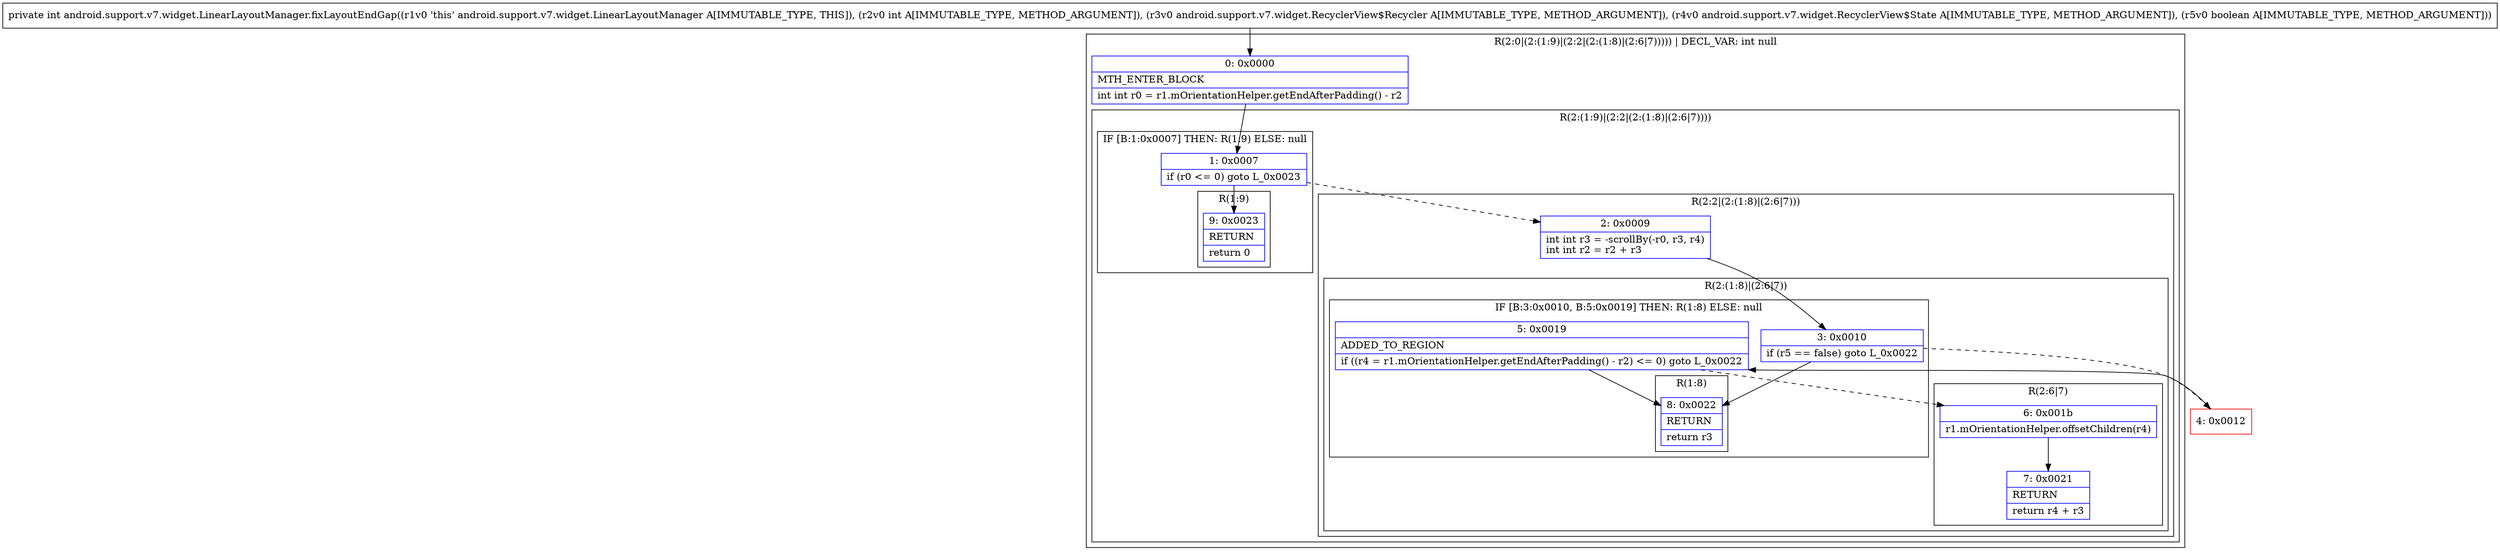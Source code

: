 digraph "CFG forandroid.support.v7.widget.LinearLayoutManager.fixLayoutEndGap(ILandroid\/support\/v7\/widget\/RecyclerView$Recycler;Landroid\/support\/v7\/widget\/RecyclerView$State;Z)I" {
subgraph cluster_Region_1629491006 {
label = "R(2:0|(2:(1:9)|(2:2|(2:(1:8)|(2:6|7))))) | DECL_VAR: int null\l";
node [shape=record,color=blue];
Node_0 [shape=record,label="{0\:\ 0x0000|MTH_ENTER_BLOCK\l|int int r0 = r1.mOrientationHelper.getEndAfterPadding() \- r2\l}"];
subgraph cluster_Region_1648361491 {
label = "R(2:(1:9)|(2:2|(2:(1:8)|(2:6|7))))";
node [shape=record,color=blue];
subgraph cluster_IfRegion_1638876674 {
label = "IF [B:1:0x0007] THEN: R(1:9) ELSE: null";
node [shape=record,color=blue];
Node_1 [shape=record,label="{1\:\ 0x0007|if (r0 \<= 0) goto L_0x0023\l}"];
subgraph cluster_Region_1896625041 {
label = "R(1:9)";
node [shape=record,color=blue];
Node_9 [shape=record,label="{9\:\ 0x0023|RETURN\l|return 0\l}"];
}
}
subgraph cluster_Region_111187095 {
label = "R(2:2|(2:(1:8)|(2:6|7)))";
node [shape=record,color=blue];
Node_2 [shape=record,label="{2\:\ 0x0009|int int r3 = \-scrollBy(\-r0, r3, r4)\lint int r2 = r2 + r3\l}"];
subgraph cluster_Region_869522992 {
label = "R(2:(1:8)|(2:6|7))";
node [shape=record,color=blue];
subgraph cluster_IfRegion_239594487 {
label = "IF [B:3:0x0010, B:5:0x0019] THEN: R(1:8) ELSE: null";
node [shape=record,color=blue];
Node_3 [shape=record,label="{3\:\ 0x0010|if (r5 == false) goto L_0x0022\l}"];
Node_5 [shape=record,label="{5\:\ 0x0019|ADDED_TO_REGION\l|if ((r4 = r1.mOrientationHelper.getEndAfterPadding() \- r2) \<= 0) goto L_0x0022\l}"];
subgraph cluster_Region_1954252869 {
label = "R(1:8)";
node [shape=record,color=blue];
Node_8 [shape=record,label="{8\:\ 0x0022|RETURN\l|return r3\l}"];
}
}
subgraph cluster_Region_356720651 {
label = "R(2:6|7)";
node [shape=record,color=blue];
Node_6 [shape=record,label="{6\:\ 0x001b|r1.mOrientationHelper.offsetChildren(r4)\l}"];
Node_7 [shape=record,label="{7\:\ 0x0021|RETURN\l|return r4 + r3\l}"];
}
}
}
}
}
Node_4 [shape=record,color=red,label="{4\:\ 0x0012}"];
MethodNode[shape=record,label="{private int android.support.v7.widget.LinearLayoutManager.fixLayoutEndGap((r1v0 'this' android.support.v7.widget.LinearLayoutManager A[IMMUTABLE_TYPE, THIS]), (r2v0 int A[IMMUTABLE_TYPE, METHOD_ARGUMENT]), (r3v0 android.support.v7.widget.RecyclerView$Recycler A[IMMUTABLE_TYPE, METHOD_ARGUMENT]), (r4v0 android.support.v7.widget.RecyclerView$State A[IMMUTABLE_TYPE, METHOD_ARGUMENT]), (r5v0 boolean A[IMMUTABLE_TYPE, METHOD_ARGUMENT])) }"];
MethodNode -> Node_0;
Node_0 -> Node_1;
Node_1 -> Node_2[style=dashed];
Node_1 -> Node_9;
Node_2 -> Node_3;
Node_3 -> Node_4[style=dashed];
Node_3 -> Node_8;
Node_5 -> Node_6[style=dashed];
Node_5 -> Node_8;
Node_6 -> Node_7;
Node_4 -> Node_5;
}

